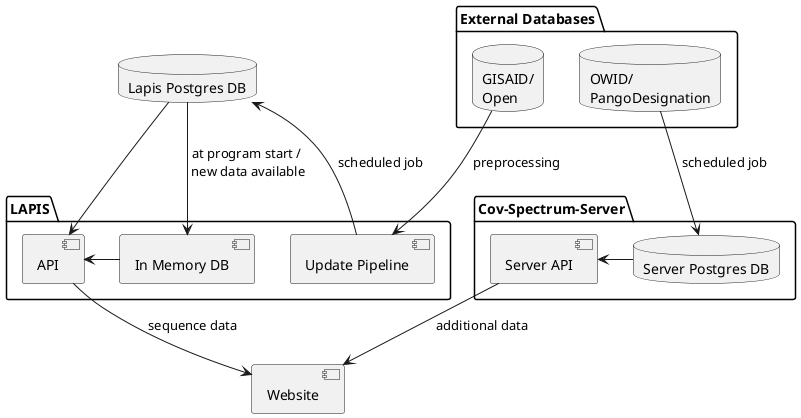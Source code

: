@startuml
'https://plantuml.com/component-diagram

package "External Databases" {
    database "GISAID/\nOpen" as externalDB
    database "OWID/\nPangoDesignation" as serverDB
}

package LAPIS {
    [In Memory DB]
    [API]
  [Update Pipeline]
}

package "Cov-Spectrum-Server" {
    [Server API]
    database "Server Postgres DB"
}

database "Lapis Postgres DB"

[Server API] -down-> [Website] : additional data
"Server Postgres DB" -left-> [Server API]
serverDB -> "Server Postgres DB" : scheduled job

API -down-> [Website] : sequence data
API <- [In Memory DB]
"Lapis Postgres DB" -down-> API

externalDB -down-> [Update Pipeline] : preprocessing
[Update Pipeline] -up-> "Lapis Postgres DB" : scheduled job
"Lapis Postgres DB" -right-> [In Memory DB] : "at program start /\n new data available"

@enduml